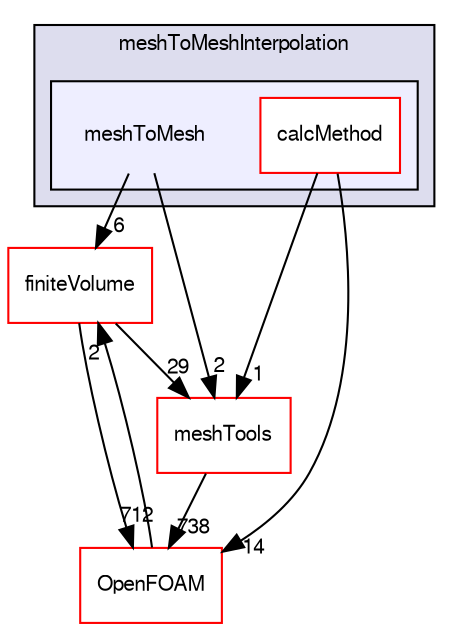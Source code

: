 digraph "src/sampling/meshToMeshInterpolation/meshToMesh" {
  bgcolor=transparent;
  compound=true
  node [ fontsize="10", fontname="FreeSans"];
  edge [ labelfontsize="10", labelfontname="FreeSans"];
  subgraph clusterdir_66c85e6666ae98cb066561323b24c9c2 {
    graph [ bgcolor="#ddddee", pencolor="black", label="meshToMeshInterpolation" fontname="FreeSans", fontsize="10", URL="dir_66c85e6666ae98cb066561323b24c9c2.html"]
  subgraph clusterdir_860e47575c7e7d299137ade26a1441d0 {
    graph [ bgcolor="#eeeeff", pencolor="black", label="" URL="dir_860e47575c7e7d299137ade26a1441d0.html"];
    dir_860e47575c7e7d299137ade26a1441d0 [shape=plaintext label="meshToMesh"];
    dir_2036bb69b613f1e266df486d8e80dd97 [shape=box label="calcMethod" color="red" fillcolor="white" style="filled" URL="dir_2036bb69b613f1e266df486d8e80dd97.html"];
  }
  }
  dir_9bd15774b555cf7259a6fa18f99fe99b [shape=box label="finiteVolume" color="red" URL="dir_9bd15774b555cf7259a6fa18f99fe99b.html"];
  dir_ae30ad0bef50cf391b24c614251bb9fd [shape=box label="meshTools" color="red" URL="dir_ae30ad0bef50cf391b24c614251bb9fd.html"];
  dir_c5473ff19b20e6ec4dfe5c310b3778a8 [shape=box label="OpenFOAM" color="red" URL="dir_c5473ff19b20e6ec4dfe5c310b3778a8.html"];
  dir_9bd15774b555cf7259a6fa18f99fe99b->dir_ae30ad0bef50cf391b24c614251bb9fd [headlabel="29", labeldistance=1.5 headhref="dir_000749_001586.html"];
  dir_9bd15774b555cf7259a6fa18f99fe99b->dir_c5473ff19b20e6ec4dfe5c310b3778a8 [headlabel="712", labeldistance=1.5 headhref="dir_000749_001732.html"];
  dir_860e47575c7e7d299137ade26a1441d0->dir_9bd15774b555cf7259a6fa18f99fe99b [headlabel="6", labeldistance=1.5 headhref="dir_002452_000749.html"];
  dir_860e47575c7e7d299137ade26a1441d0->dir_ae30ad0bef50cf391b24c614251bb9fd [headlabel="2", labeldistance=1.5 headhref="dir_002452_001586.html"];
  dir_ae30ad0bef50cf391b24c614251bb9fd->dir_c5473ff19b20e6ec4dfe5c310b3778a8 [headlabel="738", labeldistance=1.5 headhref="dir_001586_001732.html"];
  dir_c5473ff19b20e6ec4dfe5c310b3778a8->dir_9bd15774b555cf7259a6fa18f99fe99b [headlabel="2", labeldistance=1.5 headhref="dir_001732_000749.html"];
  dir_2036bb69b613f1e266df486d8e80dd97->dir_ae30ad0bef50cf391b24c614251bb9fd [headlabel="1", labeldistance=1.5 headhref="dir_002453_001586.html"];
  dir_2036bb69b613f1e266df486d8e80dd97->dir_c5473ff19b20e6ec4dfe5c310b3778a8 [headlabel="14", labeldistance=1.5 headhref="dir_002453_001732.html"];
}
